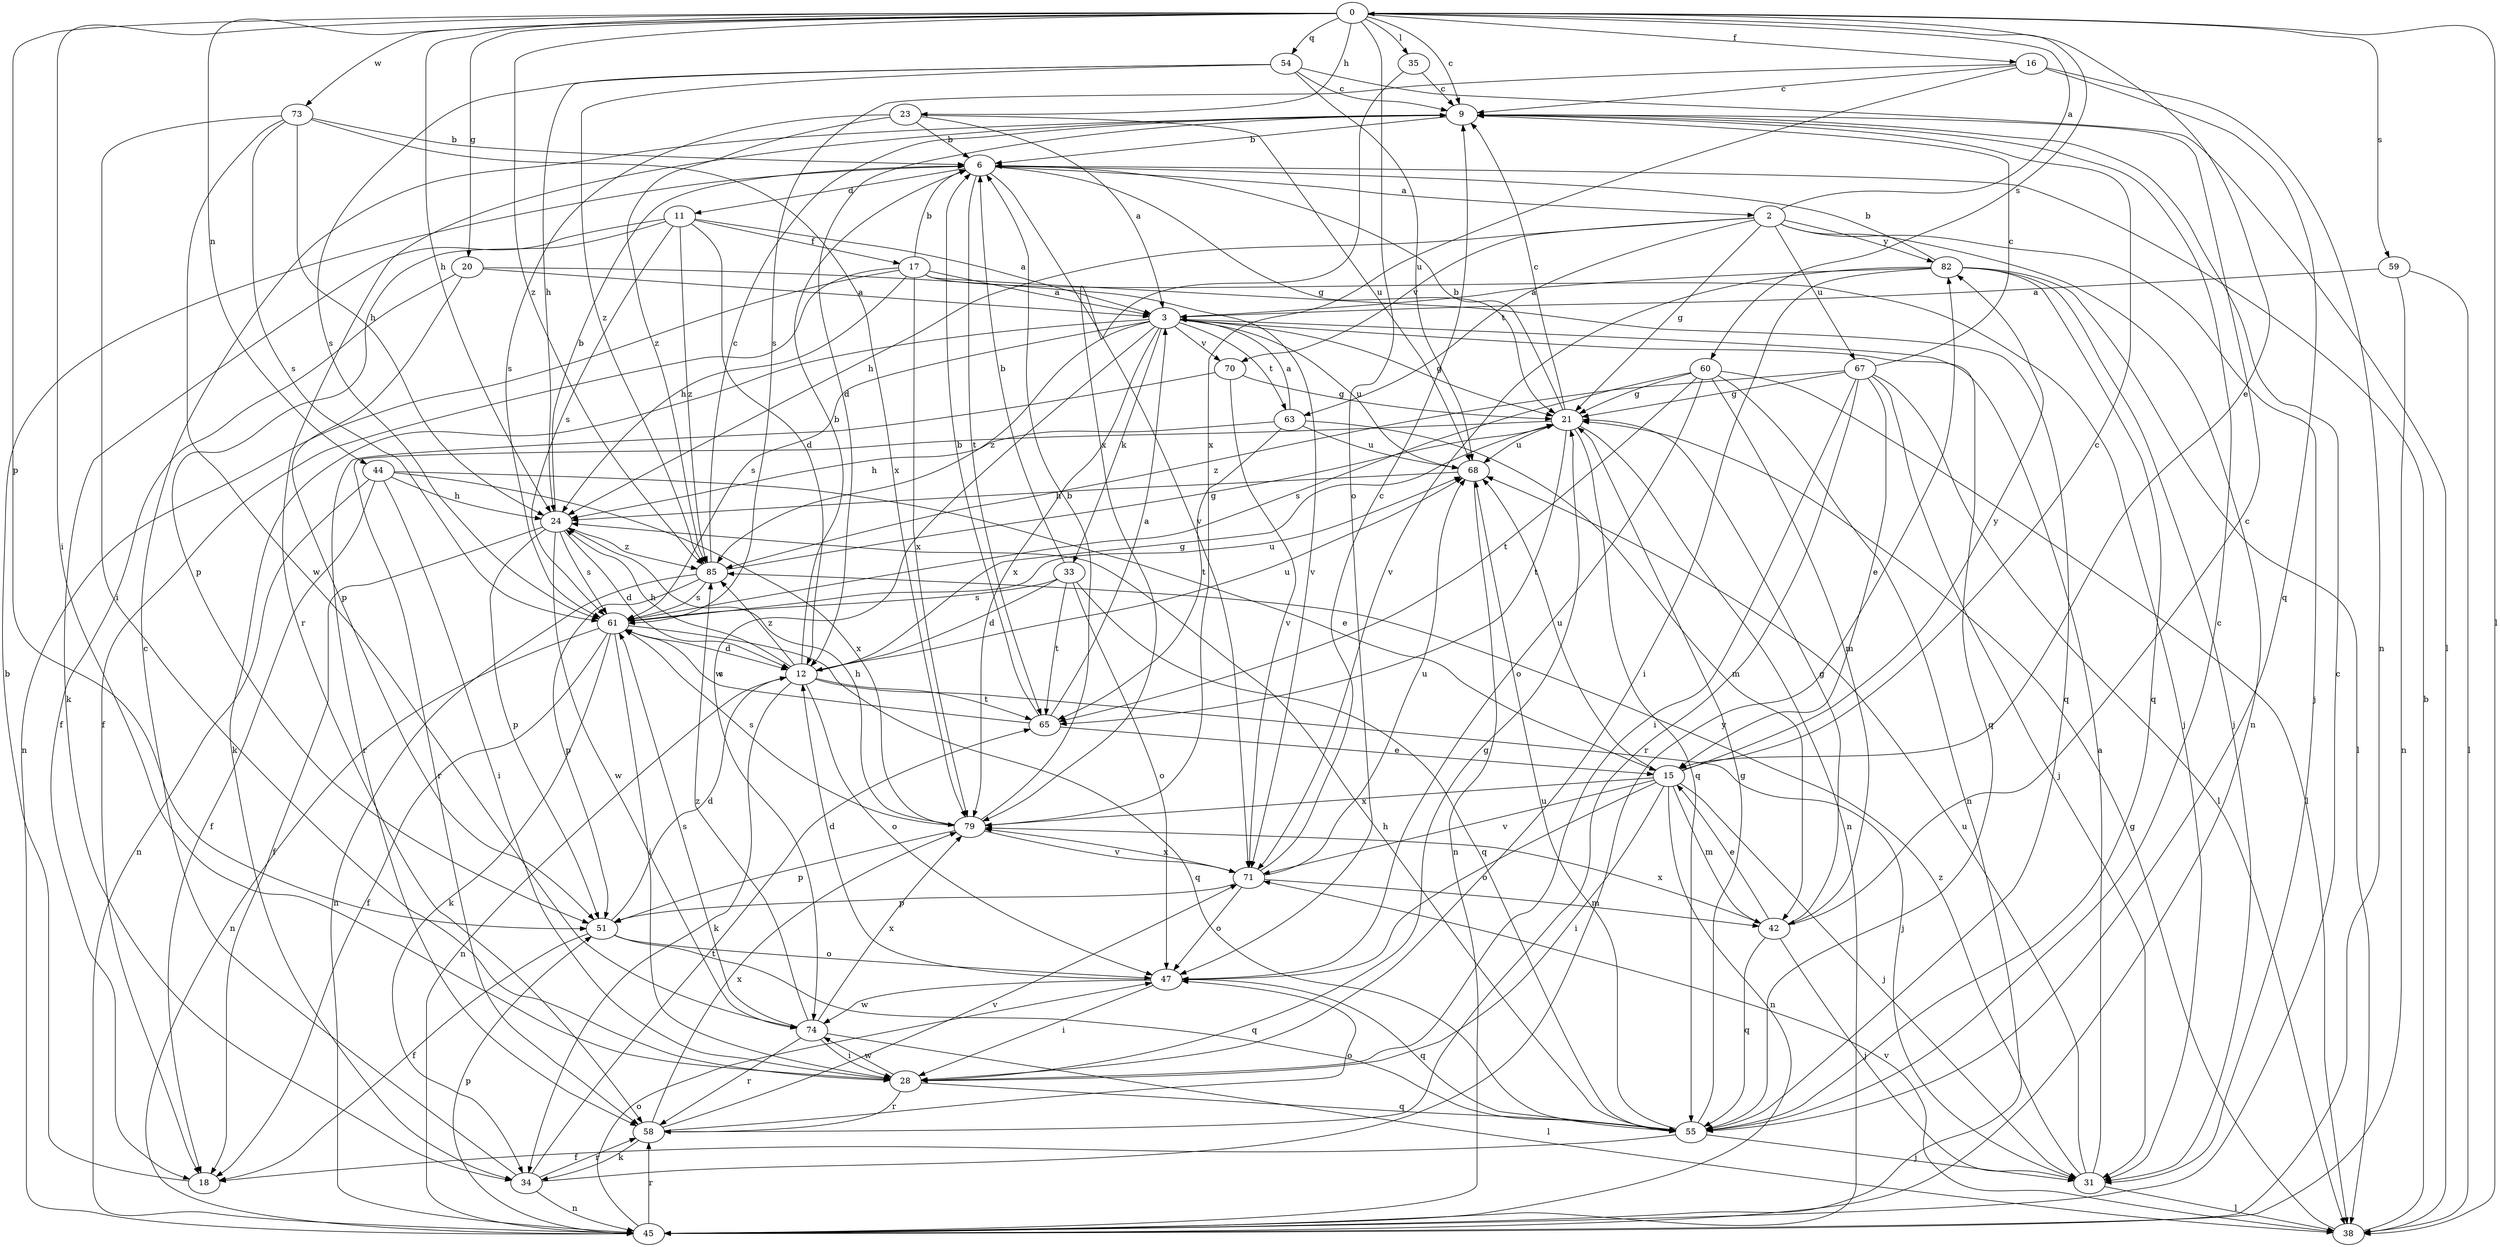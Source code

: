 strict digraph  {
0;
2;
3;
6;
9;
11;
12;
15;
16;
17;
18;
20;
21;
23;
24;
28;
31;
33;
34;
35;
38;
42;
44;
45;
47;
51;
54;
55;
58;
59;
60;
61;
63;
65;
67;
68;
70;
71;
73;
74;
79;
82;
85;
0 -> 9  [label=c];
0 -> 15  [label=e];
0 -> 16  [label=f];
0 -> 20  [label=g];
0 -> 23  [label=h];
0 -> 24  [label=h];
0 -> 28  [label=i];
0 -> 35  [label=l];
0 -> 38  [label=l];
0 -> 44  [label=n];
0 -> 47  [label=o];
0 -> 51  [label=p];
0 -> 54  [label=q];
0 -> 59  [label=s];
0 -> 60  [label=s];
0 -> 73  [label=w];
0 -> 85  [label=z];
2 -> 0  [label=a];
2 -> 21  [label=g];
2 -> 24  [label=h];
2 -> 31  [label=j];
2 -> 45  [label=n];
2 -> 63  [label=t];
2 -> 67  [label=u];
2 -> 70  [label=v];
2 -> 82  [label=y];
3 -> 21  [label=g];
3 -> 33  [label=k];
3 -> 34  [label=k];
3 -> 55  [label=q];
3 -> 61  [label=s];
3 -> 63  [label=t];
3 -> 68  [label=u];
3 -> 70  [label=v];
3 -> 74  [label=w];
3 -> 79  [label=x];
3 -> 85  [label=z];
6 -> 2  [label=a];
6 -> 11  [label=d];
6 -> 21  [label=g];
6 -> 65  [label=t];
6 -> 71  [label=v];
9 -> 6  [label=b];
9 -> 12  [label=d];
9 -> 58  [label=r];
11 -> 3  [label=a];
11 -> 12  [label=d];
11 -> 17  [label=f];
11 -> 34  [label=k];
11 -> 51  [label=p];
11 -> 61  [label=s];
11 -> 85  [label=z];
12 -> 6  [label=b];
12 -> 21  [label=g];
12 -> 24  [label=h];
12 -> 31  [label=j];
12 -> 34  [label=k];
12 -> 45  [label=n];
12 -> 47  [label=o];
12 -> 65  [label=t];
12 -> 68  [label=u];
12 -> 85  [label=z];
15 -> 9  [label=c];
15 -> 28  [label=i];
15 -> 31  [label=j];
15 -> 42  [label=m];
15 -> 45  [label=n];
15 -> 47  [label=o];
15 -> 68  [label=u];
15 -> 71  [label=v];
15 -> 79  [label=x];
15 -> 82  [label=y];
16 -> 9  [label=c];
16 -> 45  [label=n];
16 -> 55  [label=q];
16 -> 61  [label=s];
16 -> 79  [label=x];
17 -> 3  [label=a];
17 -> 6  [label=b];
17 -> 18  [label=f];
17 -> 24  [label=h];
17 -> 31  [label=j];
17 -> 45  [label=n];
17 -> 55  [label=q];
17 -> 79  [label=x];
18 -> 6  [label=b];
20 -> 3  [label=a];
20 -> 18  [label=f];
20 -> 51  [label=p];
20 -> 71  [label=v];
21 -> 6  [label=b];
21 -> 9  [label=c];
21 -> 45  [label=n];
21 -> 55  [label=q];
21 -> 58  [label=r];
21 -> 65  [label=t];
21 -> 68  [label=u];
23 -> 3  [label=a];
23 -> 6  [label=b];
23 -> 61  [label=s];
23 -> 68  [label=u];
23 -> 85  [label=z];
24 -> 6  [label=b];
24 -> 12  [label=d];
24 -> 18  [label=f];
24 -> 51  [label=p];
24 -> 61  [label=s];
24 -> 74  [label=w];
24 -> 85  [label=z];
28 -> 21  [label=g];
28 -> 55  [label=q];
28 -> 58  [label=r];
28 -> 74  [label=w];
31 -> 3  [label=a];
31 -> 38  [label=l];
31 -> 68  [label=u];
31 -> 85  [label=z];
33 -> 6  [label=b];
33 -> 12  [label=d];
33 -> 47  [label=o];
33 -> 55  [label=q];
33 -> 61  [label=s];
33 -> 65  [label=t];
34 -> 9  [label=c];
34 -> 45  [label=n];
34 -> 58  [label=r];
34 -> 65  [label=t];
34 -> 82  [label=y];
35 -> 9  [label=c];
35 -> 79  [label=x];
38 -> 6  [label=b];
38 -> 21  [label=g];
38 -> 71  [label=v];
42 -> 9  [label=c];
42 -> 15  [label=e];
42 -> 21  [label=g];
42 -> 31  [label=j];
42 -> 55  [label=q];
42 -> 79  [label=x];
44 -> 15  [label=e];
44 -> 18  [label=f];
44 -> 24  [label=h];
44 -> 28  [label=i];
44 -> 45  [label=n];
44 -> 79  [label=x];
45 -> 9  [label=c];
45 -> 47  [label=o];
45 -> 51  [label=p];
45 -> 58  [label=r];
47 -> 12  [label=d];
47 -> 28  [label=i];
47 -> 55  [label=q];
47 -> 74  [label=w];
51 -> 12  [label=d];
51 -> 18  [label=f];
51 -> 47  [label=o];
51 -> 55  [label=q];
54 -> 9  [label=c];
54 -> 24  [label=h];
54 -> 38  [label=l];
54 -> 61  [label=s];
54 -> 68  [label=u];
54 -> 85  [label=z];
55 -> 9  [label=c];
55 -> 18  [label=f];
55 -> 21  [label=g];
55 -> 24  [label=h];
55 -> 31  [label=j];
55 -> 68  [label=u];
58 -> 34  [label=k];
58 -> 47  [label=o];
58 -> 71  [label=v];
58 -> 79  [label=x];
59 -> 3  [label=a];
59 -> 38  [label=l];
59 -> 45  [label=n];
60 -> 21  [label=g];
60 -> 38  [label=l];
60 -> 42  [label=m];
60 -> 45  [label=n];
60 -> 47  [label=o];
60 -> 61  [label=s];
60 -> 65  [label=t];
61 -> 12  [label=d];
61 -> 18  [label=f];
61 -> 28  [label=i];
61 -> 34  [label=k];
61 -> 45  [label=n];
61 -> 55  [label=q];
61 -> 68  [label=u];
63 -> 3  [label=a];
63 -> 24  [label=h];
63 -> 42  [label=m];
63 -> 65  [label=t];
63 -> 68  [label=u];
65 -> 3  [label=a];
65 -> 6  [label=b];
65 -> 15  [label=e];
65 -> 61  [label=s];
67 -> 9  [label=c];
67 -> 15  [label=e];
67 -> 21  [label=g];
67 -> 28  [label=i];
67 -> 31  [label=j];
67 -> 38  [label=l];
67 -> 58  [label=r];
67 -> 85  [label=z];
68 -> 24  [label=h];
68 -> 45  [label=n];
70 -> 21  [label=g];
70 -> 58  [label=r];
70 -> 71  [label=v];
71 -> 9  [label=c];
71 -> 42  [label=m];
71 -> 47  [label=o];
71 -> 51  [label=p];
71 -> 68  [label=u];
71 -> 79  [label=x];
73 -> 6  [label=b];
73 -> 24  [label=h];
73 -> 28  [label=i];
73 -> 61  [label=s];
73 -> 74  [label=w];
73 -> 79  [label=x];
74 -> 28  [label=i];
74 -> 38  [label=l];
74 -> 58  [label=r];
74 -> 61  [label=s];
74 -> 79  [label=x];
74 -> 85  [label=z];
79 -> 6  [label=b];
79 -> 24  [label=h];
79 -> 51  [label=p];
79 -> 61  [label=s];
79 -> 71  [label=v];
82 -> 3  [label=a];
82 -> 6  [label=b];
82 -> 28  [label=i];
82 -> 31  [label=j];
82 -> 38  [label=l];
82 -> 55  [label=q];
82 -> 71  [label=v];
85 -> 9  [label=c];
85 -> 21  [label=g];
85 -> 45  [label=n];
85 -> 51  [label=p];
85 -> 61  [label=s];
}
